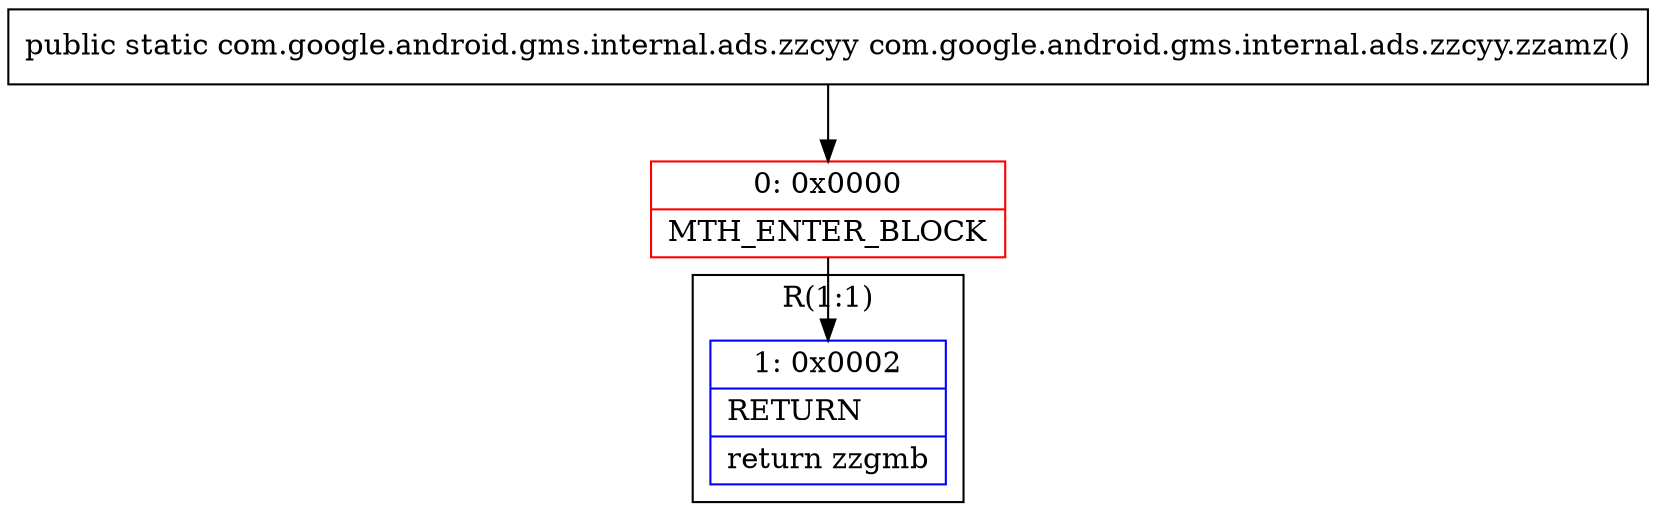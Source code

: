 digraph "CFG forcom.google.android.gms.internal.ads.zzcyy.zzamz()Lcom\/google\/android\/gms\/internal\/ads\/zzcyy;" {
subgraph cluster_Region_890626579 {
label = "R(1:1)";
node [shape=record,color=blue];
Node_1 [shape=record,label="{1\:\ 0x0002|RETURN\l|return zzgmb\l}"];
}
Node_0 [shape=record,color=red,label="{0\:\ 0x0000|MTH_ENTER_BLOCK\l}"];
MethodNode[shape=record,label="{public static com.google.android.gms.internal.ads.zzcyy com.google.android.gms.internal.ads.zzcyy.zzamz() }"];
MethodNode -> Node_0;
Node_0 -> Node_1;
}

